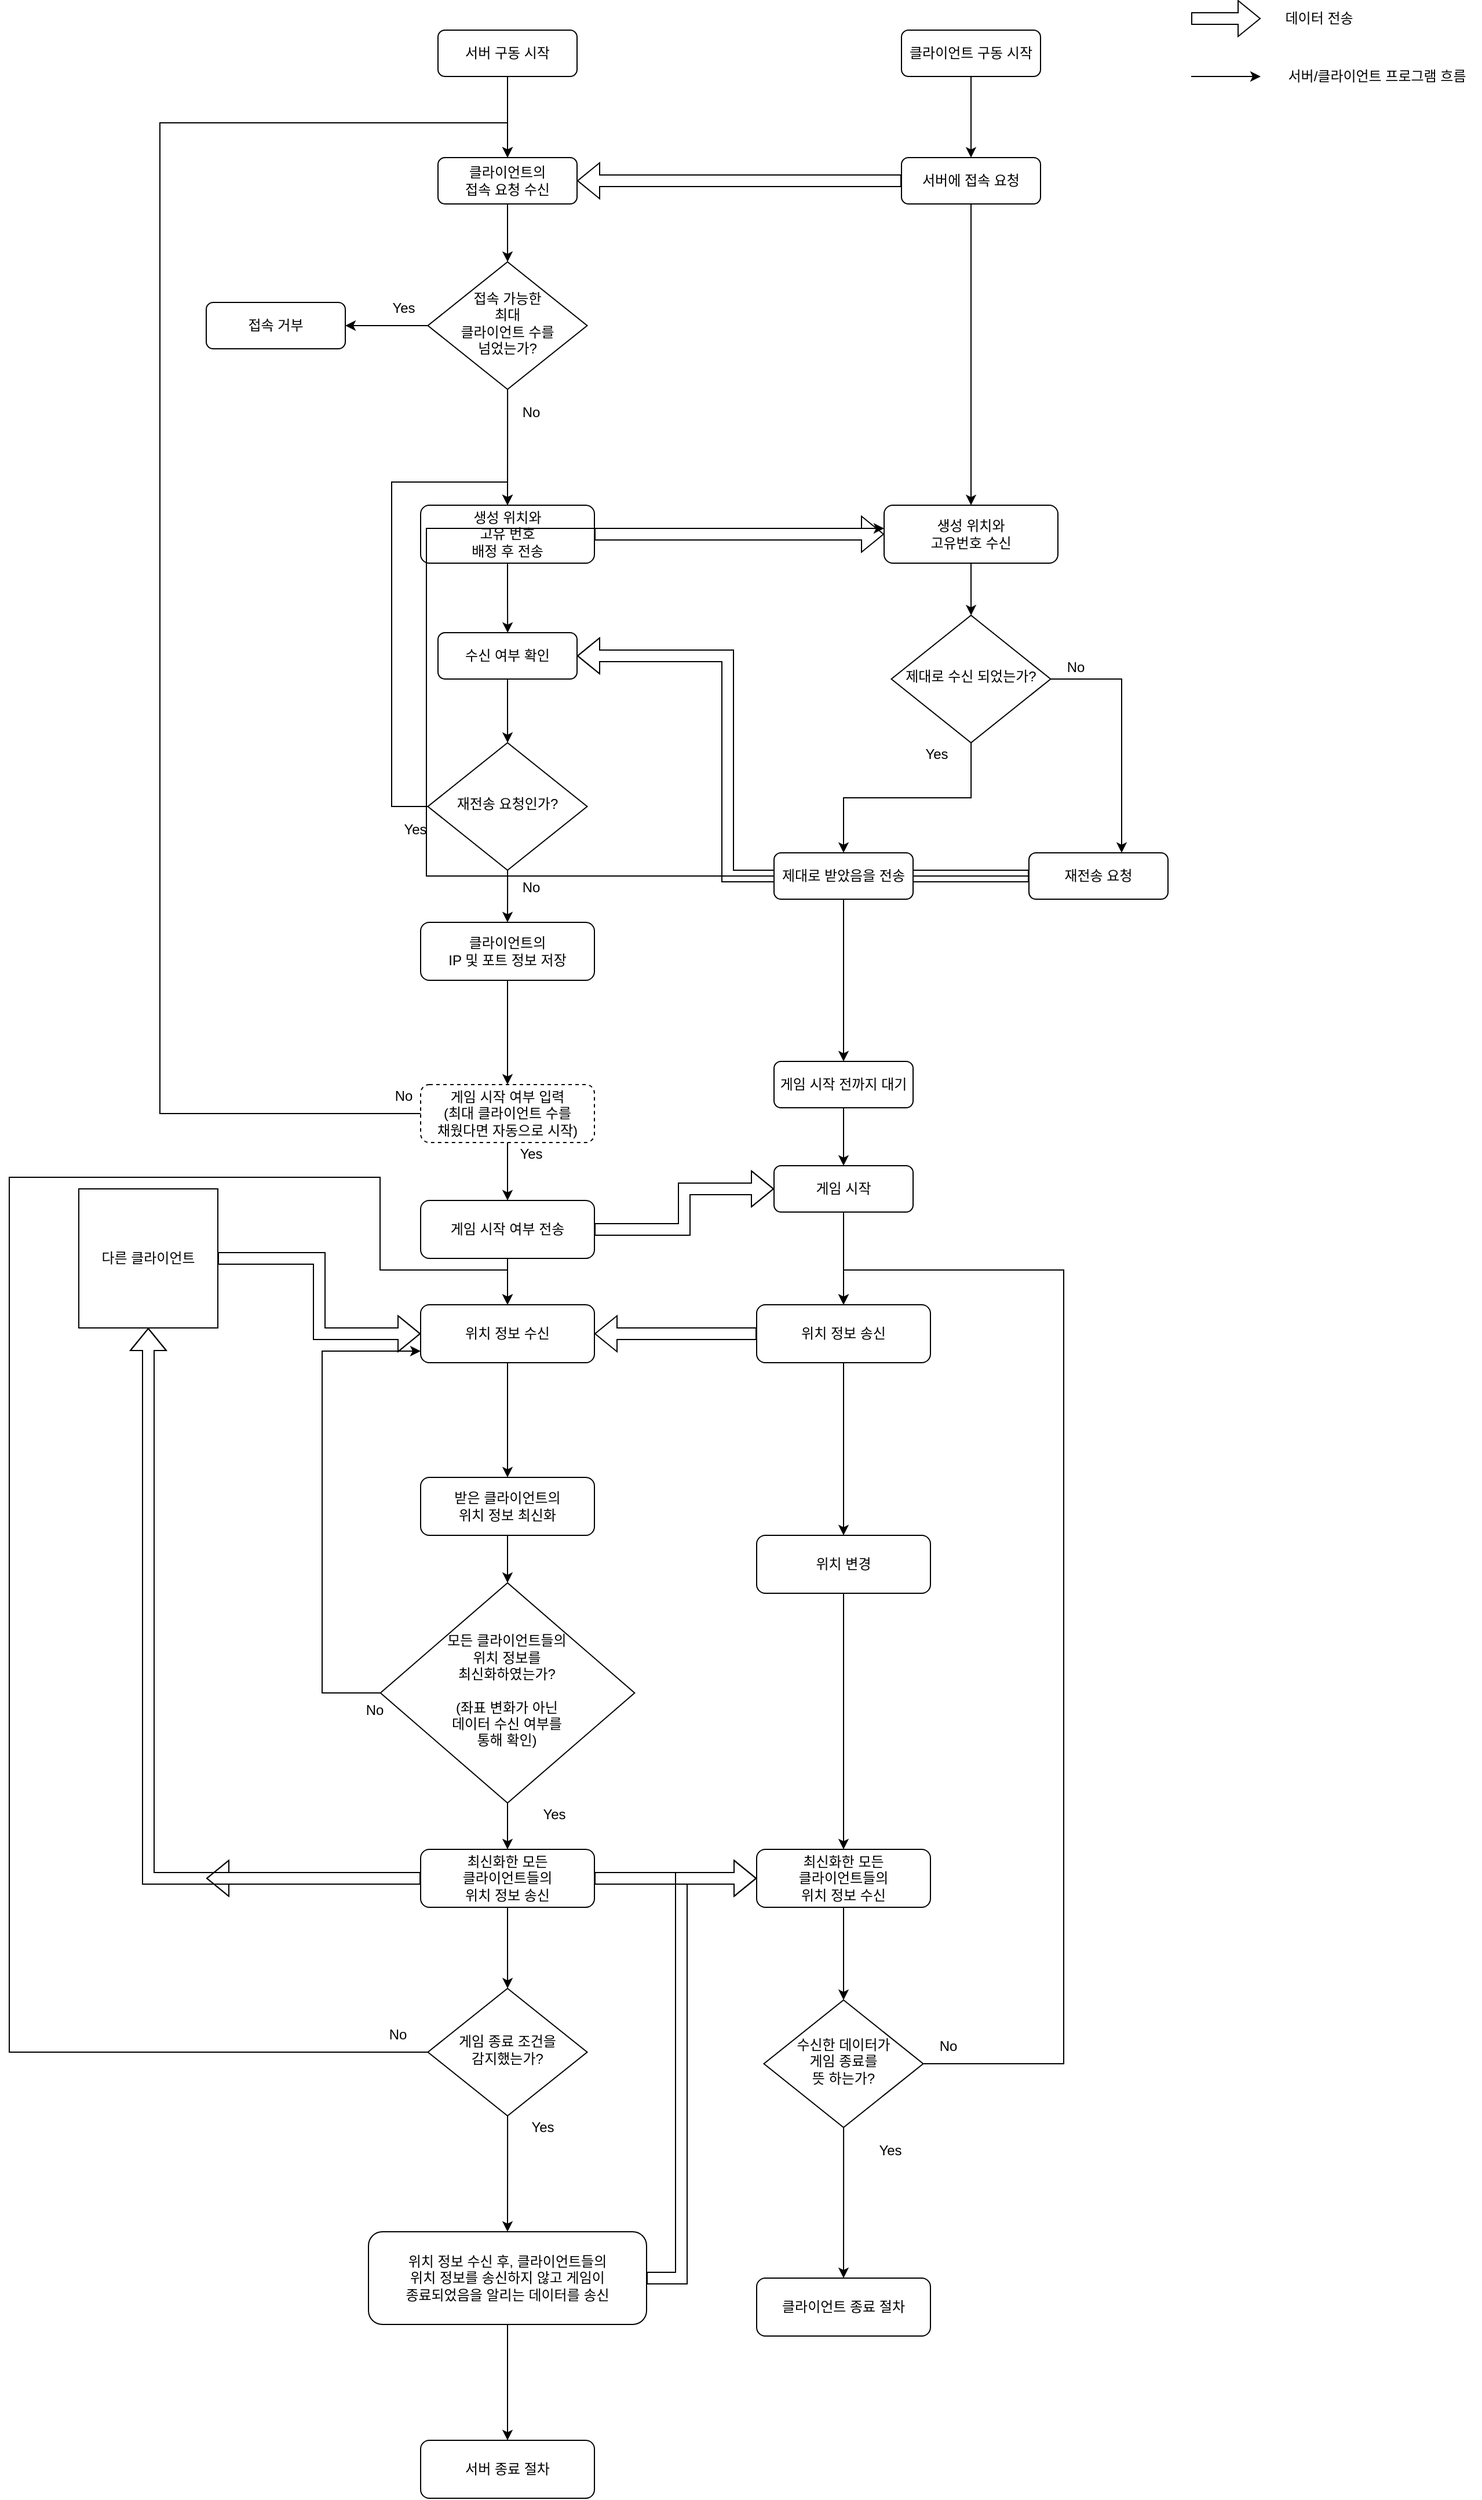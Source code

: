 <mxfile version="15.4.0" type="device"><diagram id="C5RBs43oDa-KdzZeNtuy" name="Page-1"><mxGraphModel dx="3753" dy="1691" grid="1" gridSize="10" guides="1" tooltips="1" connect="1" arrows="1" fold="1" page="1" pageScale="1" pageWidth="827" pageHeight="1169" math="0" shadow="0"><root><mxCell id="WIyWlLk6GJQsqaUBKTNV-0"/><mxCell id="WIyWlLk6GJQsqaUBKTNV-1" parent="WIyWlLk6GJQsqaUBKTNV-0"/><mxCell id="27LraXg7ktCjzL6wkMx9-47" style="edgeStyle=orthogonalEdgeStyle;rounded=0;orthogonalLoop=1;jettySize=auto;html=1;" parent="WIyWlLk6GJQsqaUBKTNV-1" source="WIyWlLk6GJQsqaUBKTNV-3" target="27LraXg7ktCjzL6wkMx9-13" edge="1"><mxGeometry relative="1" as="geometry"/></mxCell><mxCell id="WIyWlLk6GJQsqaUBKTNV-3" value="서버 구동 시작" style="rounded=1;whiteSpace=wrap;html=1;fontSize=12;glass=0;strokeWidth=1;shadow=0;" parent="WIyWlLk6GJQsqaUBKTNV-1" vertex="1"><mxGeometry x="160" y="80" width="120" height="40" as="geometry"/></mxCell><mxCell id="27LraXg7ktCjzL6wkMx9-18" style="edgeStyle=orthogonalEdgeStyle;rounded=0;orthogonalLoop=1;jettySize=auto;html=1;" parent="WIyWlLk6GJQsqaUBKTNV-1" source="WIyWlLk6GJQsqaUBKTNV-10" target="27LraXg7ktCjzL6wkMx9-20" edge="1"><mxGeometry relative="1" as="geometry"><mxPoint x="80" y="335" as="targetPoint"/></mxGeometry></mxCell><mxCell id="27LraXg7ktCjzL6wkMx9-21" style="edgeStyle=orthogonalEdgeStyle;rounded=0;orthogonalLoop=1;jettySize=auto;html=1;" parent="WIyWlLk6GJQsqaUBKTNV-1" source="WIyWlLk6GJQsqaUBKTNV-10" target="WIyWlLk6GJQsqaUBKTNV-11" edge="1"><mxGeometry relative="1" as="geometry"/></mxCell><mxCell id="WIyWlLk6GJQsqaUBKTNV-10" value="접속 가능한&lt;br&gt;최대 &lt;br&gt;클라이언트 수를&lt;br&gt;넘었는가?" style="rhombus;whiteSpace=wrap;html=1;shadow=0;fontFamily=Helvetica;fontSize=12;align=center;strokeWidth=1;spacing=6;spacingTop=-4;" parent="WIyWlLk6GJQsqaUBKTNV-1" vertex="1"><mxGeometry x="151.25" y="280" width="137.5" height="110" as="geometry"/></mxCell><mxCell id="27LraXg7ktCjzL6wkMx9-24" style="edgeStyle=orthogonalEdgeStyle;rounded=0;orthogonalLoop=1;jettySize=auto;html=1;shape=flexArrow;" parent="WIyWlLk6GJQsqaUBKTNV-1" source="WIyWlLk6GJQsqaUBKTNV-11" target="27LraXg7ktCjzL6wkMx9-26" edge="1"><mxGeometry relative="1" as="geometry"><mxPoint x="580" y="515" as="targetPoint"/></mxGeometry></mxCell><mxCell id="27LraXg7ktCjzL6wkMx9-34" style="edgeStyle=orthogonalEdgeStyle;rounded=0;orthogonalLoop=1;jettySize=auto;html=1;" parent="WIyWlLk6GJQsqaUBKTNV-1" source="WIyWlLk6GJQsqaUBKTNV-11" edge="1"><mxGeometry relative="1" as="geometry"><mxPoint x="220.1" y="600.08" as="targetPoint"/></mxGeometry></mxCell><mxCell id="WIyWlLk6GJQsqaUBKTNV-11" value="생성 위치와&lt;br&gt;고유 번호&lt;br&gt;배정 후 전송" style="rounded=1;whiteSpace=wrap;html=1;fontSize=12;glass=0;strokeWidth=1;shadow=0;" parent="WIyWlLk6GJQsqaUBKTNV-1" vertex="1"><mxGeometry x="145" y="490" width="150" height="50" as="geometry"/></mxCell><mxCell id="27LraXg7ktCjzL6wkMx9-48" style="edgeStyle=orthogonalEdgeStyle;rounded=0;orthogonalLoop=1;jettySize=auto;html=1;" parent="WIyWlLk6GJQsqaUBKTNV-1" source="27LraXg7ktCjzL6wkMx9-1" target="27LraXg7ktCjzL6wkMx9-14" edge="1"><mxGeometry relative="1" as="geometry"/></mxCell><mxCell id="27LraXg7ktCjzL6wkMx9-1" value="클라이언트 구동 시작" style="rounded=1;whiteSpace=wrap;html=1;fontSize=12;glass=0;strokeWidth=1;shadow=0;" parent="WIyWlLk6GJQsqaUBKTNV-1" vertex="1"><mxGeometry x="560" y="80" width="120" height="40" as="geometry"/></mxCell><mxCell id="27LraXg7ktCjzL6wkMx9-12" value="" style="endArrow=classic;html=1;rounded=0;shape=flexArrow;" parent="WIyWlLk6GJQsqaUBKTNV-1" source="27LraXg7ktCjzL6wkMx9-14" target="27LraXg7ktCjzL6wkMx9-13" edge="1"><mxGeometry width="50" height="50" relative="1" as="geometry"><mxPoint x="570" y="210" as="sourcePoint"/><mxPoint x="270" y="210" as="targetPoint"/></mxGeometry></mxCell><mxCell id="27LraXg7ktCjzL6wkMx9-17" style="edgeStyle=orthogonalEdgeStyle;rounded=0;orthogonalLoop=1;jettySize=auto;html=1;" parent="WIyWlLk6GJQsqaUBKTNV-1" source="27LraXg7ktCjzL6wkMx9-13" target="WIyWlLk6GJQsqaUBKTNV-10" edge="1"><mxGeometry relative="1" as="geometry"/></mxCell><mxCell id="27LraXg7ktCjzL6wkMx9-13" value="클라이언트의&lt;br&gt;접속 요청 수신" style="rounded=1;whiteSpace=wrap;html=1;fontSize=12;glass=0;strokeWidth=1;shadow=0;" parent="WIyWlLk6GJQsqaUBKTNV-1" vertex="1"><mxGeometry x="160" y="190" width="120" height="40" as="geometry"/></mxCell><mxCell id="27LraXg7ktCjzL6wkMx9-25" style="edgeStyle=orthogonalEdgeStyle;rounded=0;orthogonalLoop=1;jettySize=auto;html=1;" parent="WIyWlLk6GJQsqaUBKTNV-1" source="27LraXg7ktCjzL6wkMx9-14" target="27LraXg7ktCjzL6wkMx9-26" edge="1"><mxGeometry relative="1" as="geometry"><mxPoint x="620" y="470" as="targetPoint"/></mxGeometry></mxCell><mxCell id="27LraXg7ktCjzL6wkMx9-14" value="서버에 접속 요청" style="rounded=1;whiteSpace=wrap;html=1;fontSize=12;glass=0;strokeWidth=1;shadow=0;" parent="WIyWlLk6GJQsqaUBKTNV-1" vertex="1"><mxGeometry x="560" y="190" width="120" height="40" as="geometry"/></mxCell><mxCell id="27LraXg7ktCjzL6wkMx9-19" value="Yes" style="text;html=1;align=center;verticalAlign=middle;resizable=0;points=[];autosize=1;strokeColor=none;fillColor=none;" parent="WIyWlLk6GJQsqaUBKTNV-1" vertex="1"><mxGeometry x="110" y="310" width="40" height="20" as="geometry"/></mxCell><mxCell id="27LraXg7ktCjzL6wkMx9-20" value="접속 거부" style="rounded=1;whiteSpace=wrap;html=1;fontSize=12;glass=0;strokeWidth=1;shadow=0;" parent="WIyWlLk6GJQsqaUBKTNV-1" vertex="1"><mxGeometry x="-40" y="315" width="120" height="40" as="geometry"/></mxCell><mxCell id="27LraXg7ktCjzL6wkMx9-22" value="No" style="text;html=1;align=center;verticalAlign=middle;resizable=0;points=[];autosize=1;strokeColor=none;fillColor=none;" parent="WIyWlLk6GJQsqaUBKTNV-1" vertex="1"><mxGeometry x="225" y="400" width="30" height="20" as="geometry"/></mxCell><mxCell id="27LraXg7ktCjzL6wkMx9-28" style="edgeStyle=orthogonalEdgeStyle;rounded=0;orthogonalLoop=1;jettySize=auto;html=1;" parent="WIyWlLk6GJQsqaUBKTNV-1" source="27LraXg7ktCjzL6wkMx9-26" target="27LraXg7ktCjzL6wkMx9-27" edge="1"><mxGeometry relative="1" as="geometry"/></mxCell><mxCell id="27LraXg7ktCjzL6wkMx9-26" value="생성 위치와&lt;br&gt;고유번호 수신" style="rounded=1;whiteSpace=wrap;html=1;fontSize=12;glass=0;strokeWidth=1;shadow=0;" parent="WIyWlLk6GJQsqaUBKTNV-1" vertex="1"><mxGeometry x="545" y="490" width="150" height="50" as="geometry"/></mxCell><mxCell id="27LraXg7ktCjzL6wkMx9-29" style="edgeStyle=orthogonalEdgeStyle;rounded=0;orthogonalLoop=1;jettySize=auto;html=1;" parent="WIyWlLk6GJQsqaUBKTNV-1" source="27LraXg7ktCjzL6wkMx9-27" target="27LraXg7ktCjzL6wkMx9-31" edge="1"><mxGeometry relative="1" as="geometry"><mxPoint x="750" y="400" as="targetPoint"/><Array as="points"><mxPoint x="750" y="640"/></Array></mxGeometry></mxCell><mxCell id="27LraXg7ktCjzL6wkMx9-37" style="edgeStyle=orthogonalEdgeStyle;rounded=0;orthogonalLoop=1;jettySize=auto;html=1;" parent="WIyWlLk6GJQsqaUBKTNV-1" source="27LraXg7ktCjzL6wkMx9-27" target="27LraXg7ktCjzL6wkMx9-35" edge="1"><mxGeometry relative="1" as="geometry"/></mxCell><mxCell id="27LraXg7ktCjzL6wkMx9-27" value="제대로 수신 되었는가?" style="rhombus;whiteSpace=wrap;html=1;shadow=0;fontFamily=Helvetica;fontSize=12;align=center;strokeWidth=1;spacing=6;spacingTop=-4;" parent="WIyWlLk6GJQsqaUBKTNV-1" vertex="1"><mxGeometry x="551.25" y="585" width="137.5" height="110" as="geometry"/></mxCell><mxCell id="27LraXg7ktCjzL6wkMx9-30" value="No" style="text;html=1;align=center;verticalAlign=middle;resizable=0;points=[];autosize=1;strokeColor=none;fillColor=none;" parent="WIyWlLk6GJQsqaUBKTNV-1" vertex="1"><mxGeometry x="695" y="620" width="30" height="20" as="geometry"/></mxCell><mxCell id="27LraXg7ktCjzL6wkMx9-40" style="edgeStyle=orthogonalEdgeStyle;rounded=0;orthogonalLoop=1;jettySize=auto;html=1;shape=flexArrow;" parent="WIyWlLk6GJQsqaUBKTNV-1" source="27LraXg7ktCjzL6wkMx9-31" target="27LraXg7ktCjzL6wkMx9-39" edge="1"><mxGeometry relative="1" as="geometry"><mxPoint x="380" y="620" as="targetPoint"/><Array as="points"><mxPoint x="410" y="810"/><mxPoint x="410" y="620"/></Array></mxGeometry></mxCell><mxCell id="27LraXg7ktCjzL6wkMx9-49" style="edgeStyle=orthogonalEdgeStyle;rounded=0;orthogonalLoop=1;jettySize=auto;html=1;" parent="WIyWlLk6GJQsqaUBKTNV-1" source="27LraXg7ktCjzL6wkMx9-31" target="27LraXg7ktCjzL6wkMx9-26" edge="1"><mxGeometry relative="1" as="geometry"><mxPoint x="810" y="510" as="targetPoint"/><Array as="points"><mxPoint x="150" y="810"/><mxPoint x="150" y="510"/></Array></mxGeometry></mxCell><mxCell id="27LraXg7ktCjzL6wkMx9-31" value="재전송 요청" style="rounded=1;whiteSpace=wrap;html=1;fontSize=12;glass=0;strokeWidth=1;shadow=0;" parent="WIyWlLk6GJQsqaUBKTNV-1" vertex="1"><mxGeometry x="670" y="790" width="120" height="40" as="geometry"/></mxCell><mxCell id="27LraXg7ktCjzL6wkMx9-83" style="edgeStyle=orthogonalEdgeStyle;rounded=0;orthogonalLoop=1;jettySize=auto;html=1;strokeColor=default;" parent="WIyWlLk6GJQsqaUBKTNV-1" source="27LraXg7ktCjzL6wkMx9-35" target="27LraXg7ktCjzL6wkMx9-81" edge="1"><mxGeometry relative="1" as="geometry"/></mxCell><mxCell id="27LraXg7ktCjzL6wkMx9-35" value="제대로 받았음을 전송" style="rounded=1;whiteSpace=wrap;html=1;fontSize=12;glass=0;strokeWidth=1;shadow=0;" parent="WIyWlLk6GJQsqaUBKTNV-1" vertex="1"><mxGeometry x="450" y="790" width="120" height="40" as="geometry"/></mxCell><mxCell id="27LraXg7ktCjzL6wkMx9-38" value="Yes" style="text;html=1;align=center;verticalAlign=middle;resizable=0;points=[];autosize=1;strokeColor=none;fillColor=none;" parent="WIyWlLk6GJQsqaUBKTNV-1" vertex="1"><mxGeometry x="570" y="695" width="40" height="20" as="geometry"/></mxCell><mxCell id="27LraXg7ktCjzL6wkMx9-41" style="edgeStyle=orthogonalEdgeStyle;rounded=0;orthogonalLoop=1;jettySize=auto;html=1;" parent="WIyWlLk6GJQsqaUBKTNV-1" source="27LraXg7ktCjzL6wkMx9-39" target="27LraXg7ktCjzL6wkMx9-42" edge="1"><mxGeometry relative="1" as="geometry"><mxPoint x="220" y="700" as="targetPoint"/></mxGeometry></mxCell><mxCell id="27LraXg7ktCjzL6wkMx9-39" value="수신 여부 확인" style="rounded=1;whiteSpace=wrap;html=1;fontSize=12;glass=0;strokeWidth=1;shadow=0;" parent="WIyWlLk6GJQsqaUBKTNV-1" vertex="1"><mxGeometry x="160" y="600" width="120" height="40" as="geometry"/></mxCell><mxCell id="27LraXg7ktCjzL6wkMx9-43" style="edgeStyle=orthogonalEdgeStyle;rounded=0;orthogonalLoop=1;jettySize=auto;html=1;" parent="WIyWlLk6GJQsqaUBKTNV-1" source="27LraXg7ktCjzL6wkMx9-42" target="WIyWlLk6GJQsqaUBKTNV-11" edge="1"><mxGeometry relative="1" as="geometry"><mxPoint x="120" y="500" as="targetPoint"/><Array as="points"><mxPoint x="120" y="750"/><mxPoint x="120" y="470"/><mxPoint x="220" y="470"/></Array></mxGeometry></mxCell><mxCell id="27LraXg7ktCjzL6wkMx9-45" style="edgeStyle=orthogonalEdgeStyle;rounded=0;orthogonalLoop=1;jettySize=auto;html=1;" parent="WIyWlLk6GJQsqaUBKTNV-1" source="27LraXg7ktCjzL6wkMx9-42" target="27LraXg7ktCjzL6wkMx9-52" edge="1"><mxGeometry relative="1" as="geometry"><mxPoint x="220" y="970" as="targetPoint"/></mxGeometry></mxCell><mxCell id="27LraXg7ktCjzL6wkMx9-42" value="재전송 요청인가?" style="rhombus;whiteSpace=wrap;html=1;shadow=0;fontFamily=Helvetica;fontSize=12;align=center;strokeWidth=1;spacing=6;spacingTop=-4;" parent="WIyWlLk6GJQsqaUBKTNV-1" vertex="1"><mxGeometry x="151.25" y="695" width="137.5" height="110" as="geometry"/></mxCell><mxCell id="27LraXg7ktCjzL6wkMx9-44" value="Yes" style="text;html=1;align=center;verticalAlign=middle;resizable=0;points=[];autosize=1;strokeColor=none;fillColor=none;" parent="WIyWlLk6GJQsqaUBKTNV-1" vertex="1"><mxGeometry x="120" y="760" width="40" height="20" as="geometry"/></mxCell><mxCell id="27LraXg7ktCjzL6wkMx9-46" value="No" style="text;html=1;align=center;verticalAlign=middle;resizable=0;points=[];autosize=1;strokeColor=none;fillColor=none;" parent="WIyWlLk6GJQsqaUBKTNV-1" vertex="1"><mxGeometry x="225" y="810" width="30" height="20" as="geometry"/></mxCell><mxCell id="27LraXg7ktCjzL6wkMx9-114" style="edgeStyle=orthogonalEdgeStyle;rounded=0;orthogonalLoop=1;jettySize=auto;html=1;strokeColor=#000000;" parent="WIyWlLk6GJQsqaUBKTNV-1" source="27LraXg7ktCjzL6wkMx9-52" target="27LraXg7ktCjzL6wkMx9-113" edge="1"><mxGeometry relative="1" as="geometry"/></mxCell><mxCell id="27LraXg7ktCjzL6wkMx9-52" value="클라이언트의&lt;br&gt;IP 및 포트 정보 저장" style="rounded=1;whiteSpace=wrap;html=1;fontSize=12;glass=0;strokeWidth=1;shadow=0;" parent="WIyWlLk6GJQsqaUBKTNV-1" vertex="1"><mxGeometry x="145" y="850" width="150" height="50" as="geometry"/></mxCell><mxCell id="27LraXg7ktCjzL6wkMx9-56" style="edgeStyle=orthogonalEdgeStyle;rounded=0;orthogonalLoop=1;jettySize=auto;html=1;shape=flexArrow;" parent="WIyWlLk6GJQsqaUBKTNV-1" source="27LraXg7ktCjzL6wkMx9-53" target="27LraXg7ktCjzL6wkMx9-54" edge="1"><mxGeometry relative="1" as="geometry"/></mxCell><mxCell id="27LraXg7ktCjzL6wkMx9-101" style="edgeStyle=orthogonalEdgeStyle;rounded=0;orthogonalLoop=1;jettySize=auto;html=1;strokeColor=#000000;" parent="WIyWlLk6GJQsqaUBKTNV-1" source="27LraXg7ktCjzL6wkMx9-53" target="27LraXg7ktCjzL6wkMx9-99" edge="1"><mxGeometry relative="1" as="geometry"/></mxCell><mxCell id="27LraXg7ktCjzL6wkMx9-53" value="위치 정보 송신" style="rounded=1;whiteSpace=wrap;html=1;fontSize=12;glass=0;strokeWidth=1;shadow=0;" parent="WIyWlLk6GJQsqaUBKTNV-1" vertex="1"><mxGeometry x="435" y="1180" width="150" height="50" as="geometry"/></mxCell><mxCell id="27LraXg7ktCjzL6wkMx9-72" style="edgeStyle=orthogonalEdgeStyle;rounded=0;orthogonalLoop=1;jettySize=auto;html=1;" parent="WIyWlLk6GJQsqaUBKTNV-1" source="27LraXg7ktCjzL6wkMx9-54" target="27LraXg7ktCjzL6wkMx9-70" edge="1"><mxGeometry relative="1" as="geometry"/></mxCell><mxCell id="27LraXg7ktCjzL6wkMx9-54" value="위치 정보 수신" style="rounded=1;whiteSpace=wrap;html=1;fontSize=12;glass=0;strokeWidth=1;shadow=0;" parent="WIyWlLk6GJQsqaUBKTNV-1" vertex="1"><mxGeometry x="145" y="1180" width="150" height="50" as="geometry"/></mxCell><mxCell id="27LraXg7ktCjzL6wkMx9-60" style="edgeStyle=orthogonalEdgeStyle;rounded=0;orthogonalLoop=1;jettySize=auto;html=1;shape=flexArrow;" parent="WIyWlLk6GJQsqaUBKTNV-1" source="27LraXg7ktCjzL6wkMx9-59" target="27LraXg7ktCjzL6wkMx9-54" edge="1"><mxGeometry relative="1" as="geometry"/></mxCell><mxCell id="27LraXg7ktCjzL6wkMx9-59" value="다른 클라이언트" style="whiteSpace=wrap;html=1;aspect=fixed;" parent="WIyWlLk6GJQsqaUBKTNV-1" vertex="1"><mxGeometry x="-150" y="1080" width="120" height="120" as="geometry"/></mxCell><mxCell id="27LraXg7ktCjzL6wkMx9-65" style="edgeStyle=orthogonalEdgeStyle;rounded=0;orthogonalLoop=1;jettySize=auto;html=1;" parent="WIyWlLk6GJQsqaUBKTNV-1" source="27LraXg7ktCjzL6wkMx9-62" target="27LraXg7ktCjzL6wkMx9-54" edge="1"><mxGeometry relative="1" as="geometry"><mxPoint x="70" y="1200" as="targetPoint"/><Array as="points"><mxPoint x="60" y="1515"/><mxPoint x="60" y="1220"/></Array></mxGeometry></mxCell><mxCell id="27LraXg7ktCjzL6wkMx9-73" style="edgeStyle=orthogonalEdgeStyle;rounded=0;orthogonalLoop=1;jettySize=auto;html=1;" parent="WIyWlLk6GJQsqaUBKTNV-1" source="27LraXg7ktCjzL6wkMx9-62" target="27LraXg7ktCjzL6wkMx9-75" edge="1"><mxGeometry relative="1" as="geometry"><mxPoint x="219.995" y="1820" as="targetPoint"/></mxGeometry></mxCell><mxCell id="27LraXg7ktCjzL6wkMx9-62" value="모든 클라이언트들의&lt;br&gt;위치 정보를&lt;br&gt;최신화하였는가?&lt;br&gt;&lt;br&gt;(좌표 변화가 아닌&lt;br&gt;데이터 수신 여부를&lt;br&gt;통해 확인)" style="rhombus;whiteSpace=wrap;html=1;shadow=0;fontFamily=Helvetica;fontSize=12;align=center;strokeWidth=1;spacing=6;spacingTop=-4;" parent="WIyWlLk6GJQsqaUBKTNV-1" vertex="1"><mxGeometry x="110.32" y="1420" width="219.37" height="190" as="geometry"/></mxCell><mxCell id="27LraXg7ktCjzL6wkMx9-66" value="No" style="text;html=1;align=center;verticalAlign=middle;resizable=0;points=[];autosize=1;strokeColor=none;fillColor=none;" parent="WIyWlLk6GJQsqaUBKTNV-1" vertex="1"><mxGeometry x="90" y="1520" width="30" height="20" as="geometry"/></mxCell><mxCell id="27LraXg7ktCjzL6wkMx9-68" value="Yes" style="text;html=1;align=center;verticalAlign=middle;resizable=0;points=[];autosize=1;strokeColor=none;fillColor=none;" parent="WIyWlLk6GJQsqaUBKTNV-1" vertex="1"><mxGeometry x="240" y="1610" width="40" height="20" as="geometry"/></mxCell><mxCell id="27LraXg7ktCjzL6wkMx9-71" style="edgeStyle=orthogonalEdgeStyle;rounded=0;orthogonalLoop=1;jettySize=auto;html=1;" parent="WIyWlLk6GJQsqaUBKTNV-1" source="27LraXg7ktCjzL6wkMx9-70" target="27LraXg7ktCjzL6wkMx9-62" edge="1"><mxGeometry relative="1" as="geometry"/></mxCell><mxCell id="27LraXg7ktCjzL6wkMx9-70" value="받은 클라이언트의&lt;br&gt;위치 정보 최신화" style="rounded=1;whiteSpace=wrap;html=1;fontSize=12;glass=0;strokeWidth=1;shadow=0;" parent="WIyWlLk6GJQsqaUBKTNV-1" vertex="1"><mxGeometry x="145" y="1329" width="150" height="50" as="geometry"/></mxCell><mxCell id="27LraXg7ktCjzL6wkMx9-78" style="edgeStyle=orthogonalEdgeStyle;rounded=0;orthogonalLoop=1;jettySize=auto;html=1;strokeColor=default;shape=flexArrow;" parent="WIyWlLk6GJQsqaUBKTNV-1" source="27LraXg7ktCjzL6wkMx9-75" target="27LraXg7ktCjzL6wkMx9-76" edge="1"><mxGeometry relative="1" as="geometry"/></mxCell><mxCell id="27LraXg7ktCjzL6wkMx9-79" style="edgeStyle=orthogonalEdgeStyle;shape=flexArrow;rounded=0;orthogonalLoop=1;jettySize=auto;html=1;strokeColor=default;" parent="WIyWlLk6GJQsqaUBKTNV-1" source="27LraXg7ktCjzL6wkMx9-75" edge="1"><mxGeometry relative="1" as="geometry"><mxPoint x="-40" y="1675" as="targetPoint"/></mxGeometry></mxCell><mxCell id="27LraXg7ktCjzL6wkMx9-80" style="edgeStyle=orthogonalEdgeStyle;shape=flexArrow;rounded=0;orthogonalLoop=1;jettySize=auto;html=1;strokeColor=default;" parent="WIyWlLk6GJQsqaUBKTNV-1" source="27LraXg7ktCjzL6wkMx9-75" target="27LraXg7ktCjzL6wkMx9-59" edge="1"><mxGeometry relative="1" as="geometry"/></mxCell><mxCell id="27LraXg7ktCjzL6wkMx9-127" style="edgeStyle=orthogonalEdgeStyle;rounded=0;orthogonalLoop=1;jettySize=auto;html=1;strokeColor=#000000;" parent="WIyWlLk6GJQsqaUBKTNV-1" source="27LraXg7ktCjzL6wkMx9-75" target="27LraXg7ktCjzL6wkMx9-126" edge="1"><mxGeometry relative="1" as="geometry"/></mxCell><mxCell id="27LraXg7ktCjzL6wkMx9-75" value="최신화한 모든&lt;br&gt;클라이언트들의&lt;br&gt;위치 정보 송신" style="rounded=1;whiteSpace=wrap;html=1;fontSize=12;glass=0;strokeWidth=1;shadow=0;" parent="WIyWlLk6GJQsqaUBKTNV-1" vertex="1"><mxGeometry x="145.01" y="1650" width="150" height="50" as="geometry"/></mxCell><mxCell id="27LraXg7ktCjzL6wkMx9-135" style="edgeStyle=orthogonalEdgeStyle;rounded=0;orthogonalLoop=1;jettySize=auto;html=1;strokeColor=#000000;" parent="WIyWlLk6GJQsqaUBKTNV-1" source="27LraXg7ktCjzL6wkMx9-76" edge="1"><mxGeometry relative="1" as="geometry"><mxPoint x="510" y="1780" as="targetPoint"/></mxGeometry></mxCell><mxCell id="27LraXg7ktCjzL6wkMx9-76" value="최신화한 모든&lt;br&gt;클라이언트들의&lt;br&gt;위치 정보 수신" style="rounded=1;whiteSpace=wrap;html=1;fontSize=12;glass=0;strokeWidth=1;shadow=0;" parent="WIyWlLk6GJQsqaUBKTNV-1" vertex="1"><mxGeometry x="435" y="1650" width="150" height="50" as="geometry"/></mxCell><mxCell id="27LraXg7ktCjzL6wkMx9-91" style="edgeStyle=orthogonalEdgeStyle;rounded=0;orthogonalLoop=1;jettySize=auto;html=1;strokeColor=default;startArrow=none;" parent="WIyWlLk6GJQsqaUBKTNV-1" source="27LraXg7ktCjzL6wkMx9-96" target="27LraXg7ktCjzL6wkMx9-53" edge="1"><mxGeometry relative="1" as="geometry"/></mxCell><mxCell id="27LraXg7ktCjzL6wkMx9-98" style="edgeStyle=orthogonalEdgeStyle;rounded=0;orthogonalLoop=1;jettySize=auto;html=1;strokeColor=#000000;" parent="WIyWlLk6GJQsqaUBKTNV-1" source="27LraXg7ktCjzL6wkMx9-81" target="27LraXg7ktCjzL6wkMx9-96" edge="1"><mxGeometry relative="1" as="geometry"/></mxCell><mxCell id="27LraXg7ktCjzL6wkMx9-81" value="게임 시작 전까지 대기" style="rounded=1;whiteSpace=wrap;html=1;fontSize=12;glass=0;strokeWidth=1;shadow=0;" parent="WIyWlLk6GJQsqaUBKTNV-1" vertex="1"><mxGeometry x="450" y="970" width="120" height="40" as="geometry"/></mxCell><mxCell id="27LraXg7ktCjzL6wkMx9-87" style="edgeStyle=orthogonalEdgeStyle;rounded=0;orthogonalLoop=1;jettySize=auto;html=1;strokeColor=default;" parent="WIyWlLk6GJQsqaUBKTNV-1" target="27LraXg7ktCjzL6wkMx9-13" edge="1"><mxGeometry relative="1" as="geometry"><mxPoint x="120" y="210" as="targetPoint"/><mxPoint x="151.26" y="1015" as="sourcePoint"/><Array as="points"><mxPoint x="-80" y="1015"/><mxPoint x="-80" y="160"/><mxPoint x="220" y="160"/></Array></mxGeometry></mxCell><mxCell id="27LraXg7ktCjzL6wkMx9-88" value="No" style="text;html=1;align=center;verticalAlign=middle;resizable=0;points=[];autosize=1;strokeColor=none;fillColor=none;" parent="WIyWlLk6GJQsqaUBKTNV-1" vertex="1"><mxGeometry x="115.01" y="990" width="30" height="20" as="geometry"/></mxCell><mxCell id="27LraXg7ktCjzL6wkMx9-90" value="Yes" style="text;html=1;align=center;verticalAlign=middle;resizable=0;points=[];autosize=1;strokeColor=none;fillColor=none;" parent="WIyWlLk6GJQsqaUBKTNV-1" vertex="1"><mxGeometry x="220" y="1040" width="40" height="20" as="geometry"/></mxCell><mxCell id="27LraXg7ktCjzL6wkMx9-92" value="" style="shape=flexArrow;endArrow=classic;html=1;rounded=0;strokeColor=#000000;" parent="WIyWlLk6GJQsqaUBKTNV-1" edge="1"><mxGeometry width="50" height="50" relative="1" as="geometry"><mxPoint x="810" y="70" as="sourcePoint"/><mxPoint x="870" y="70" as="targetPoint"/></mxGeometry></mxCell><mxCell id="27LraXg7ktCjzL6wkMx9-93" value="데이터 전송" style="text;html=1;align=center;verticalAlign=middle;resizable=0;points=[];autosize=1;strokeColor=none;fillColor=none;" parent="WIyWlLk6GJQsqaUBKTNV-1" vertex="1"><mxGeometry x="880" y="60" width="80" height="20" as="geometry"/></mxCell><mxCell id="27LraXg7ktCjzL6wkMx9-94" value="" style="endArrow=classic;html=1;rounded=0;strokeColor=#000000;" parent="WIyWlLk6GJQsqaUBKTNV-1" edge="1"><mxGeometry width="50" height="50" relative="1" as="geometry"><mxPoint x="810" y="120" as="sourcePoint"/><mxPoint x="870" y="120" as="targetPoint"/></mxGeometry></mxCell><mxCell id="27LraXg7ktCjzL6wkMx9-95" value="서버/클라이언트 프로그램 흐름" style="text;html=1;align=center;verticalAlign=middle;resizable=0;points=[];autosize=1;strokeColor=none;fillColor=none;" parent="WIyWlLk6GJQsqaUBKTNV-1" vertex="1"><mxGeometry x="880" y="110" width="180" height="20" as="geometry"/></mxCell><mxCell id="27LraXg7ktCjzL6wkMx9-96" value="게임 시작" style="rounded=1;whiteSpace=wrap;html=1;fontSize=12;glass=0;strokeWidth=1;shadow=0;" parent="WIyWlLk6GJQsqaUBKTNV-1" vertex="1"><mxGeometry x="450" y="1060" width="120" height="40" as="geometry"/></mxCell><mxCell id="27LraXg7ktCjzL6wkMx9-102" style="edgeStyle=orthogonalEdgeStyle;rounded=0;orthogonalLoop=1;jettySize=auto;html=1;strokeColor=#000000;" parent="WIyWlLk6GJQsqaUBKTNV-1" source="27LraXg7ktCjzL6wkMx9-99" target="27LraXg7ktCjzL6wkMx9-76" edge="1"><mxGeometry relative="1" as="geometry"/></mxCell><mxCell id="27LraXg7ktCjzL6wkMx9-99" value="위치 변경" style="rounded=1;whiteSpace=wrap;html=1;fontSize=12;glass=0;strokeWidth=1;shadow=0;" parent="WIyWlLk6GJQsqaUBKTNV-1" vertex="1"><mxGeometry x="435" y="1379" width="150" height="50" as="geometry"/></mxCell><mxCell id="27LraXg7ktCjzL6wkMx9-117" style="edgeStyle=orthogonalEdgeStyle;rounded=0;orthogonalLoop=1;jettySize=auto;html=1;strokeColor=#000000;" parent="WIyWlLk6GJQsqaUBKTNV-1" source="27LraXg7ktCjzL6wkMx9-113" target="27LraXg7ktCjzL6wkMx9-116" edge="1"><mxGeometry relative="1" as="geometry"/></mxCell><mxCell id="27LraXg7ktCjzL6wkMx9-113" value="게임 시작 여부 입력&lt;br&gt;(최대 클라이언트 수를&lt;br&gt;채웠다면 자동으로 시작)" style="rounded=1;whiteSpace=wrap;html=1;fontSize=12;glass=0;strokeWidth=1;shadow=0;dashed=1;" parent="WIyWlLk6GJQsqaUBKTNV-1" vertex="1"><mxGeometry x="145.01" y="990" width="150" height="50" as="geometry"/></mxCell><mxCell id="27LraXg7ktCjzL6wkMx9-118" style="edgeStyle=orthogonalEdgeStyle;rounded=0;orthogonalLoop=1;jettySize=auto;html=1;strokeColor=#000000;" parent="WIyWlLk6GJQsqaUBKTNV-1" source="27LraXg7ktCjzL6wkMx9-116" target="27LraXg7ktCjzL6wkMx9-54" edge="1"><mxGeometry relative="1" as="geometry"/></mxCell><mxCell id="27LraXg7ktCjzL6wkMx9-119" style="edgeStyle=orthogonalEdgeStyle;rounded=0;orthogonalLoop=1;jettySize=auto;html=1;strokeColor=#000000;shape=flexArrow;" parent="WIyWlLk6GJQsqaUBKTNV-1" source="27LraXg7ktCjzL6wkMx9-116" target="27LraXg7ktCjzL6wkMx9-96" edge="1"><mxGeometry relative="1" as="geometry"/></mxCell><mxCell id="27LraXg7ktCjzL6wkMx9-116" value="게임 시작 여부 전송" style="rounded=1;whiteSpace=wrap;html=1;fontSize=12;glass=0;strokeWidth=1;shadow=0;" parent="WIyWlLk6GJQsqaUBKTNV-1" vertex="1"><mxGeometry x="145.01" y="1090" width="150" height="50" as="geometry"/></mxCell><mxCell id="27LraXg7ktCjzL6wkMx9-128" style="edgeStyle=orthogonalEdgeStyle;rounded=0;orthogonalLoop=1;jettySize=auto;html=1;strokeColor=#000000;" parent="WIyWlLk6GJQsqaUBKTNV-1" source="27LraXg7ktCjzL6wkMx9-126" target="27LraXg7ktCjzL6wkMx9-54" edge="1"><mxGeometry relative="1" as="geometry"><mxPoint x="200" y="1160" as="targetPoint"/><Array as="points"><mxPoint x="-210" y="1825"/><mxPoint x="-210" y="1070"/><mxPoint x="110" y="1070"/><mxPoint x="110" y="1150"/><mxPoint x="220" y="1150"/></Array></mxGeometry></mxCell><mxCell id="27LraXg7ktCjzL6wkMx9-134" style="edgeStyle=orthogonalEdgeStyle;rounded=0;orthogonalLoop=1;jettySize=auto;html=1;strokeColor=#000000;" parent="WIyWlLk6GJQsqaUBKTNV-1" source="27LraXg7ktCjzL6wkMx9-126" target="27LraXg7ktCjzL6wkMx9-132" edge="1"><mxGeometry relative="1" as="geometry"/></mxCell><mxCell id="27LraXg7ktCjzL6wkMx9-126" value="게임 종료 조건을&lt;br&gt;감지했는가?" style="rhombus;whiteSpace=wrap;html=1;shadow=0;fontFamily=Helvetica;fontSize=12;align=center;strokeWidth=1;spacing=6;spacingTop=-4;" parent="WIyWlLk6GJQsqaUBKTNV-1" vertex="1"><mxGeometry x="151.26" y="1770" width="137.5" height="110" as="geometry"/></mxCell><mxCell id="27LraXg7ktCjzL6wkMx9-129" value="No" style="text;html=1;align=center;verticalAlign=middle;resizable=0;points=[];autosize=1;strokeColor=none;fillColor=none;" parent="WIyWlLk6GJQsqaUBKTNV-1" vertex="1"><mxGeometry x="110" y="1800" width="30" height="20" as="geometry"/></mxCell><mxCell id="27LraXg7ktCjzL6wkMx9-131" value="Yes" style="text;html=1;align=center;verticalAlign=middle;resizable=0;points=[];autosize=1;strokeColor=none;fillColor=none;" parent="WIyWlLk6GJQsqaUBKTNV-1" vertex="1"><mxGeometry x="230" y="1880" width="40" height="20" as="geometry"/></mxCell><mxCell id="27LraXg7ktCjzL6wkMx9-142" style="edgeStyle=orthogonalEdgeStyle;rounded=0;orthogonalLoop=1;jettySize=auto;html=1;strokeColor=#000000;" parent="WIyWlLk6GJQsqaUBKTNV-1" source="27LraXg7ktCjzL6wkMx9-132" target="27LraXg7ktCjzL6wkMx9-143" edge="1"><mxGeometry relative="1" as="geometry"><mxPoint x="220.01" y="2140" as="targetPoint"/></mxGeometry></mxCell><mxCell id="27LraXg7ktCjzL6wkMx9-144" style="edgeStyle=orthogonalEdgeStyle;rounded=0;orthogonalLoop=1;jettySize=auto;html=1;strokeColor=#000000;shape=flexArrow;" parent="WIyWlLk6GJQsqaUBKTNV-1" source="27LraXg7ktCjzL6wkMx9-132" target="27LraXg7ktCjzL6wkMx9-76" edge="1"><mxGeometry relative="1" as="geometry"><mxPoint x="380" y="1670" as="targetPoint"/><Array as="points"><mxPoint x="370" y="2020"/><mxPoint x="370" y="1675"/></Array></mxGeometry></mxCell><mxCell id="27LraXg7ktCjzL6wkMx9-132" value="위치 정보 수신 후, 클라이언트들의&lt;br&gt;위치 정보를 송신하지 않고 게임이&lt;br&gt;종료되었음을 알리는 데이터를 송신" style="rounded=1;whiteSpace=wrap;html=1;fontSize=12;glass=0;strokeWidth=1;shadow=0;" parent="WIyWlLk6GJQsqaUBKTNV-1" vertex="1"><mxGeometry x="100.01" y="1980" width="239.99" height="80" as="geometry"/></mxCell><mxCell id="27LraXg7ktCjzL6wkMx9-137" style="edgeStyle=orthogonalEdgeStyle;rounded=0;orthogonalLoop=1;jettySize=auto;html=1;strokeColor=#000000;" parent="WIyWlLk6GJQsqaUBKTNV-1" source="27LraXg7ktCjzL6wkMx9-136" target="27LraXg7ktCjzL6wkMx9-53" edge="1"><mxGeometry relative="1" as="geometry"><mxPoint x="690" y="1150" as="targetPoint"/><Array as="points"><mxPoint x="700" y="1835"/><mxPoint x="700" y="1150"/><mxPoint x="510" y="1150"/></Array></mxGeometry></mxCell><mxCell id="27LraXg7ktCjzL6wkMx9-140" style="edgeStyle=orthogonalEdgeStyle;rounded=0;orthogonalLoop=1;jettySize=auto;html=1;strokeColor=#000000;" parent="WIyWlLk6GJQsqaUBKTNV-1" source="27LraXg7ktCjzL6wkMx9-136" target="27LraXg7ktCjzL6wkMx9-141" edge="1"><mxGeometry relative="1" as="geometry"><mxPoint x="510" y="2000" as="targetPoint"/></mxGeometry></mxCell><mxCell id="27LraXg7ktCjzL6wkMx9-136" value="수신한 데이터가&lt;br&gt;게임 종료를&lt;br&gt;뜻 하는가?" style="rhombus;whiteSpace=wrap;html=1;shadow=0;fontFamily=Helvetica;fontSize=12;align=center;strokeWidth=1;spacing=6;spacingTop=-4;" parent="WIyWlLk6GJQsqaUBKTNV-1" vertex="1"><mxGeometry x="441.25" y="1780" width="137.5" height="110" as="geometry"/></mxCell><mxCell id="27LraXg7ktCjzL6wkMx9-138" value="No" style="text;html=1;align=center;verticalAlign=middle;resizable=0;points=[];autosize=1;strokeColor=none;fillColor=none;" parent="WIyWlLk6GJQsqaUBKTNV-1" vertex="1"><mxGeometry x="585" y="1810" width="30" height="20" as="geometry"/></mxCell><mxCell id="27LraXg7ktCjzL6wkMx9-139" value="Yes" style="text;html=1;align=center;verticalAlign=middle;resizable=0;points=[];autosize=1;strokeColor=none;fillColor=none;" parent="WIyWlLk6GJQsqaUBKTNV-1" vertex="1"><mxGeometry x="530" y="1900" width="40" height="20" as="geometry"/></mxCell><mxCell id="27LraXg7ktCjzL6wkMx9-141" value="클라이언트 종료 절차" style="rounded=1;whiteSpace=wrap;html=1;fontSize=12;glass=0;strokeWidth=1;shadow=0;" parent="WIyWlLk6GJQsqaUBKTNV-1" vertex="1"><mxGeometry x="435" y="2020" width="150" height="50" as="geometry"/></mxCell><mxCell id="27LraXg7ktCjzL6wkMx9-143" value="서버 종료 절차" style="rounded=1;whiteSpace=wrap;html=1;fontSize=12;glass=0;strokeWidth=1;shadow=0;" parent="WIyWlLk6GJQsqaUBKTNV-1" vertex="1"><mxGeometry x="145.01" y="2160" width="150" height="50" as="geometry"/></mxCell></root></mxGraphModel></diagram></mxfile>